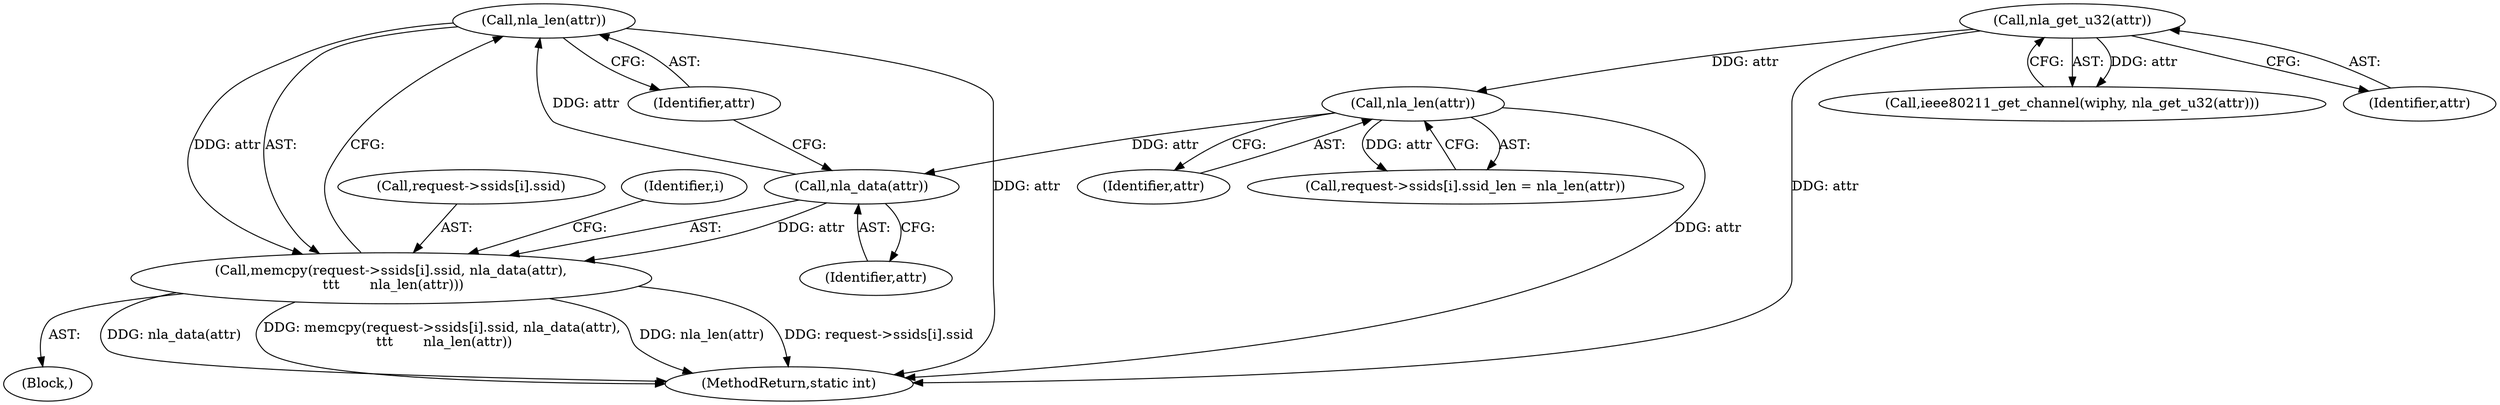 digraph "0_linux_208c72f4fe44fe09577e7975ba0e7fa0278f3d03@pointer" {
"1000549" [label="(Call,nla_len(attr))"];
"1000547" [label="(Call,nla_data(attr))"];
"1000521" [label="(Call,nla_len(attr))"];
"1000395" [label="(Call,nla_get_u32(attr))"];
"1000539" [label="(Call,memcpy(request->ssids[i].ssid, nla_data(attr),\n \t\t\t       nla_len(attr)))"];
"1000393" [label="(Call,ieee80211_get_channel(wiphy, nla_get_u32(attr)))"];
"1000395" [label="(Call,nla_get_u32(attr))"];
"1000632" [label="(MethodReturn,static int)"];
"1000547" [label="(Call,nla_data(attr))"];
"1000550" [label="(Identifier,attr)"];
"1000548" [label="(Identifier,attr)"];
"1000522" [label="(Identifier,attr)"];
"1000521" [label="(Call,nla_len(attr))"];
"1000512" [label="(Block,)"];
"1000540" [label="(Call,request->ssids[i].ssid)"];
"1000396" [label="(Identifier,attr)"];
"1000552" [label="(Identifier,i)"];
"1000513" [label="(Call,request->ssids[i].ssid_len = nla_len(attr))"];
"1000549" [label="(Call,nla_len(attr))"];
"1000539" [label="(Call,memcpy(request->ssids[i].ssid, nla_data(attr),\n \t\t\t       nla_len(attr)))"];
"1000549" -> "1000539"  [label="AST: "];
"1000549" -> "1000550"  [label="CFG: "];
"1000550" -> "1000549"  [label="AST: "];
"1000539" -> "1000549"  [label="CFG: "];
"1000549" -> "1000632"  [label="DDG: attr"];
"1000549" -> "1000539"  [label="DDG: attr"];
"1000547" -> "1000549"  [label="DDG: attr"];
"1000547" -> "1000539"  [label="AST: "];
"1000547" -> "1000548"  [label="CFG: "];
"1000548" -> "1000547"  [label="AST: "];
"1000550" -> "1000547"  [label="CFG: "];
"1000547" -> "1000539"  [label="DDG: attr"];
"1000521" -> "1000547"  [label="DDG: attr"];
"1000521" -> "1000513"  [label="AST: "];
"1000521" -> "1000522"  [label="CFG: "];
"1000522" -> "1000521"  [label="AST: "];
"1000513" -> "1000521"  [label="CFG: "];
"1000521" -> "1000632"  [label="DDG: attr"];
"1000521" -> "1000513"  [label="DDG: attr"];
"1000395" -> "1000521"  [label="DDG: attr"];
"1000395" -> "1000393"  [label="AST: "];
"1000395" -> "1000396"  [label="CFG: "];
"1000396" -> "1000395"  [label="AST: "];
"1000393" -> "1000395"  [label="CFG: "];
"1000395" -> "1000632"  [label="DDG: attr"];
"1000395" -> "1000393"  [label="DDG: attr"];
"1000539" -> "1000512"  [label="AST: "];
"1000540" -> "1000539"  [label="AST: "];
"1000552" -> "1000539"  [label="CFG: "];
"1000539" -> "1000632"  [label="DDG: request->ssids[i].ssid"];
"1000539" -> "1000632"  [label="DDG: nla_data(attr)"];
"1000539" -> "1000632"  [label="DDG: memcpy(request->ssids[i].ssid, nla_data(attr),\n \t\t\t       nla_len(attr))"];
"1000539" -> "1000632"  [label="DDG: nla_len(attr)"];
}
